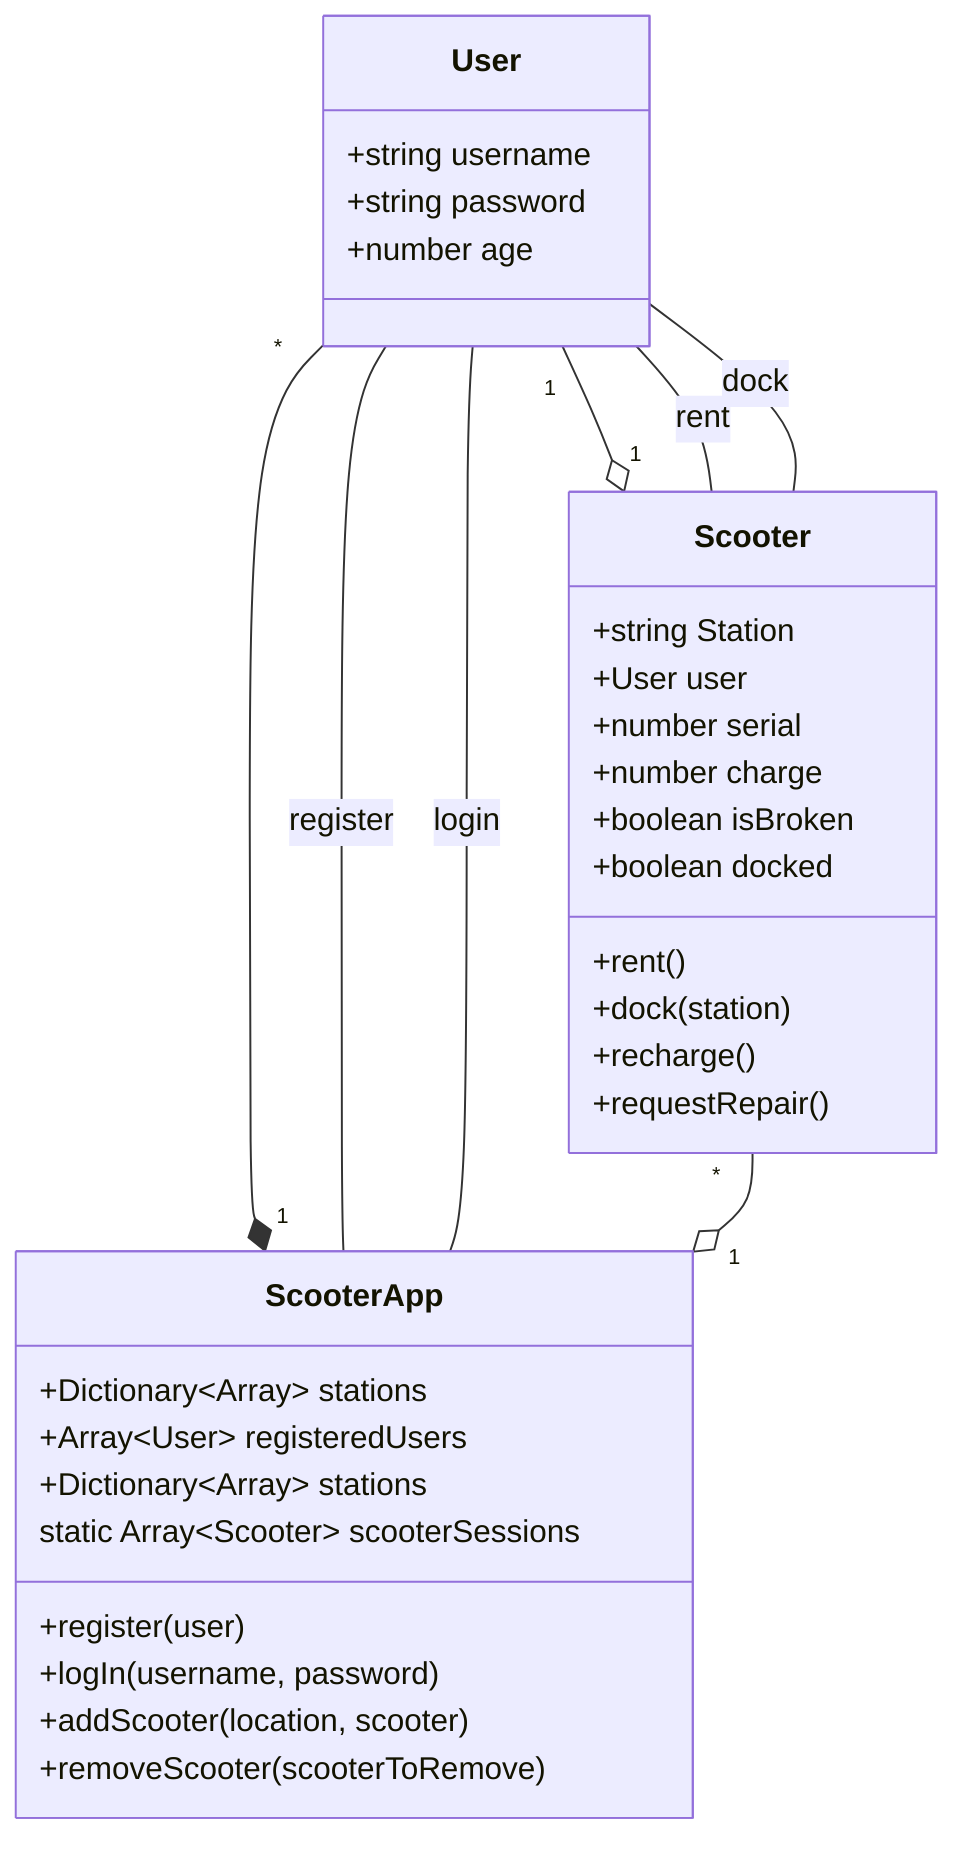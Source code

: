 classDiagram
    User "1" --o "1" Scooter
    User "*" --* "1" ScooterApp
    User -- ScooterApp: register
    User -- ScooterApp: login
    Scooter "*" --o "1" ScooterApp
    User -- Scooter: rent
    User -- Scooter: dock

    class Scooter {
        +string Station
        +User user
        +number serial
        +number charge
        +boolean isBroken
        +boolean docked
        +rent()
        +dock(station)
        +recharge()
        +requestRepair()
    }

    class User {
        +string username
        +string password
        +number age
    }

    class ScooterApp {
        +Dictionary~Array~ stations
        +Array~User~ registeredUsers
        +Dictionary~Array~ stations
        static Array~Scooter~ scooterSessions
        +register(user)
        +logIn(username, password)
        +addScooter(location, scooter)
        +removeScooter(scooterToRemove)
    }